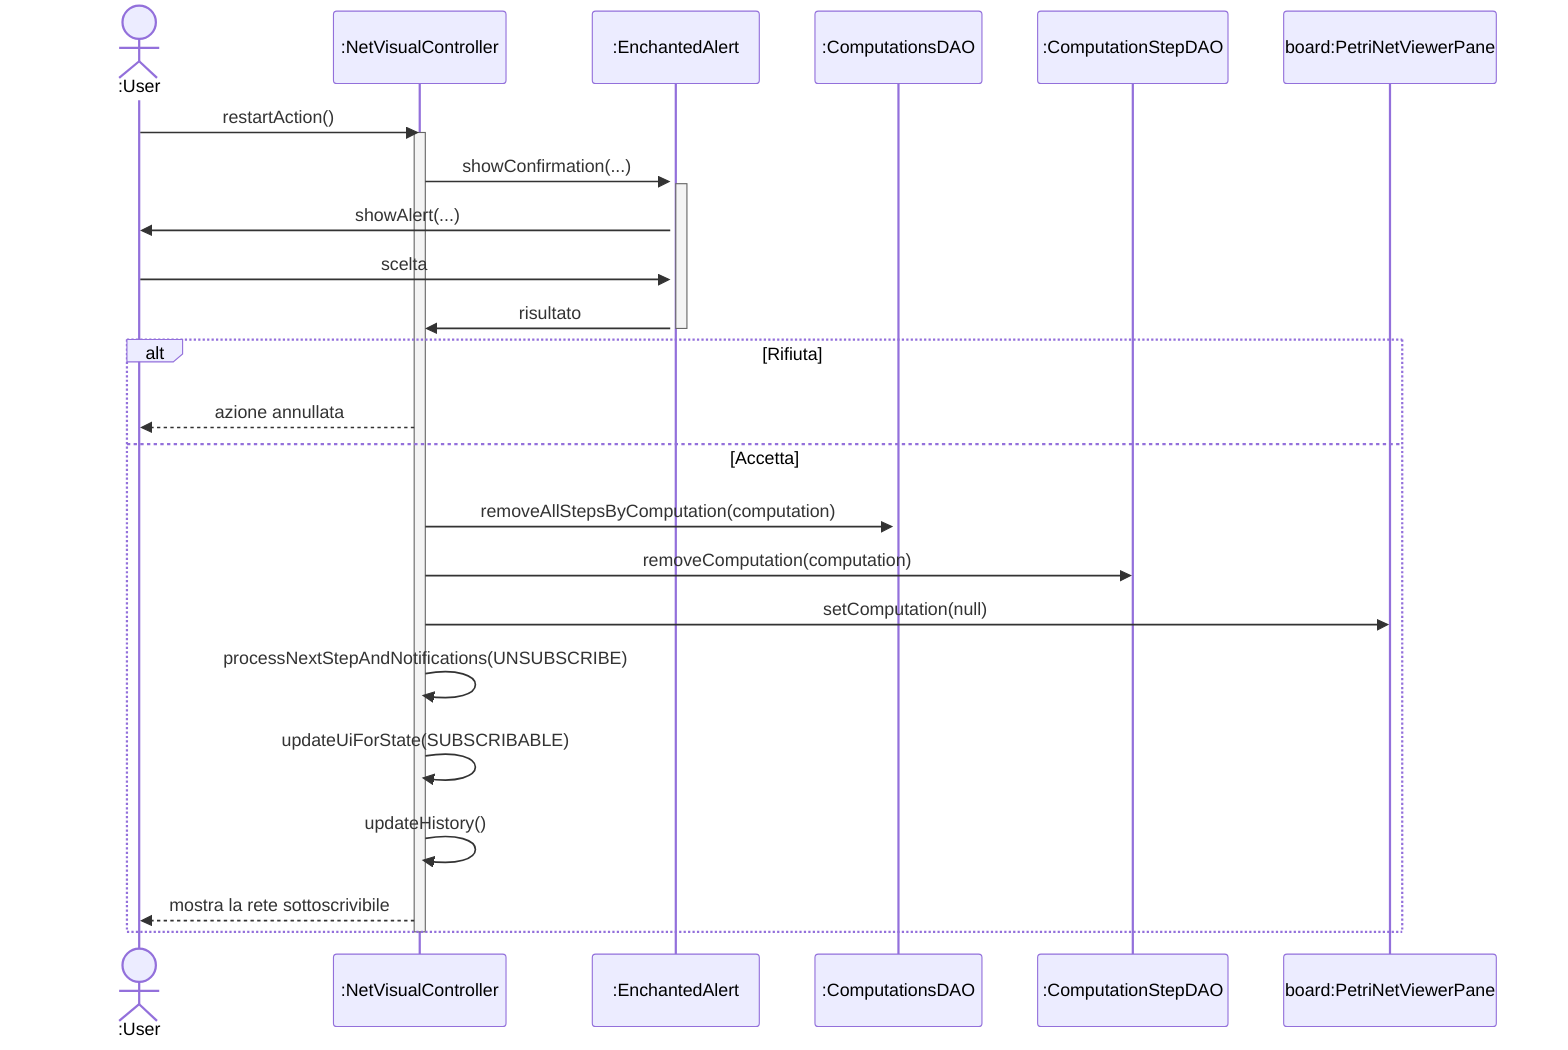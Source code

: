 sequenceDiagram
    actor User as :User
    participant controller as :NetVisualController
    participant alert as :EnchantedAlert
    participant dao1 as :ComputationsDAO
    participant dao2 as :ComputationStepDAO

    User->>controller: restartAction()
    activate controller

    controller->>+ alert: showConfirmation(...)
    activate alert
    alert->>User: showAlert(...)
    User->>alert: scelta
    alert->>controller: risultato
    deactivate alert


    alt Rifiuta
        controller -->> User: azione annullata
    else Accetta
        controller ->>+ dao1: removeAllStepsByComputation(computation)
        controller ->> dao2: removeComputation(computation)
        participant board as board:PetriNetViewerPane
        controller ->> board:setComputation(null)
        controller ->> controller: processNextStepAndNotifications(UNSUBSCRIBE)
        controller ->> controller: updateUiForState(SUBSCRIBABLE)
        controller ->> controller: updateHistory()
        controller -->> User: mostra la rete sottoscrivibile
    end



    deactivate controller